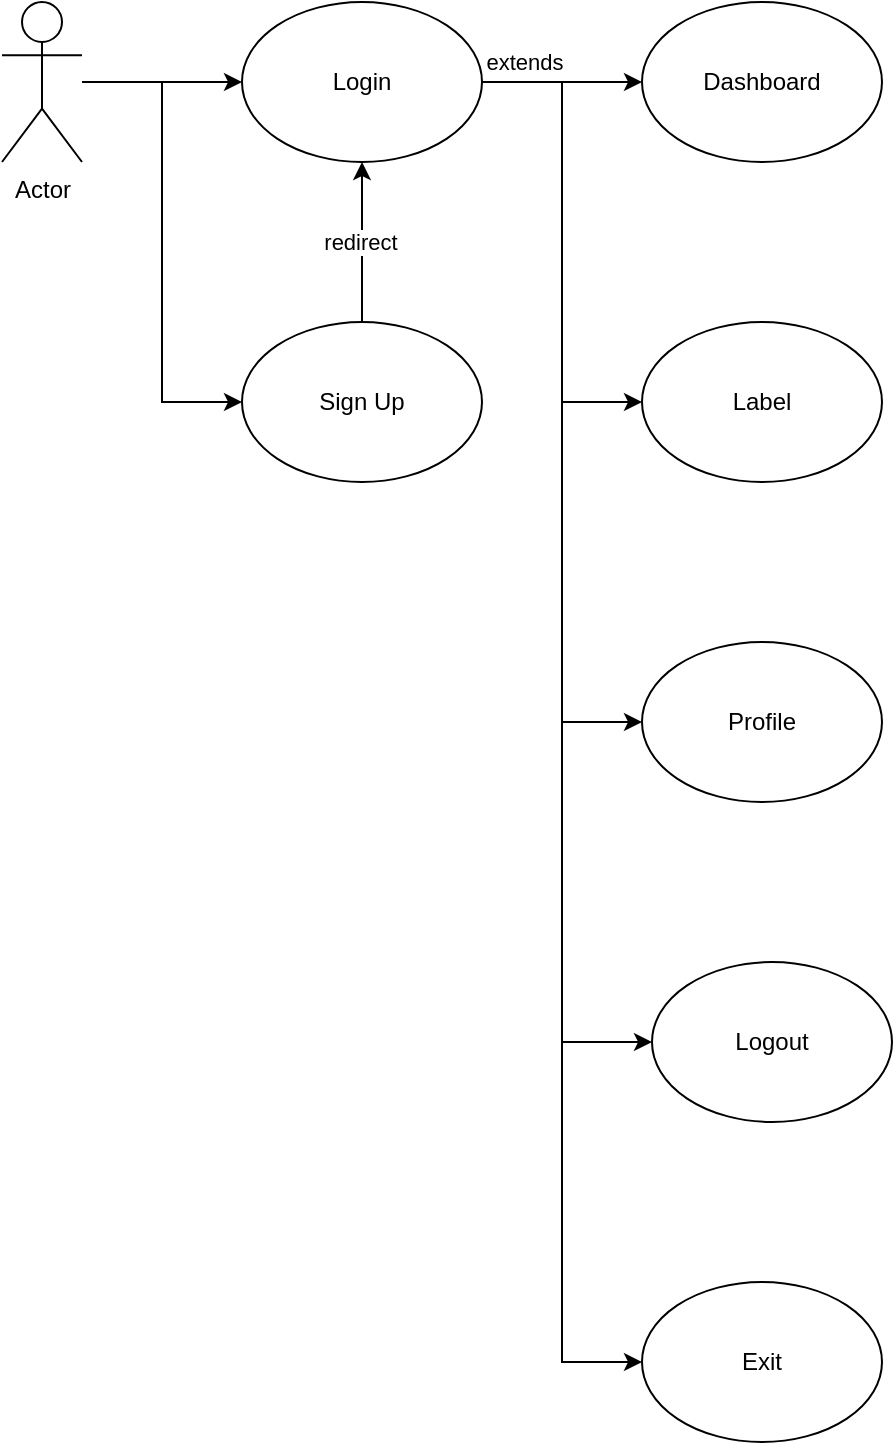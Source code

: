 <mxfile version="22.0.3" type="device" pages="4">
  <diagram name="Level 1" id="RJnkTJNVE6rl0LvCVGBv">
    <mxGraphModel dx="1249" dy="760" grid="1" gridSize="10" guides="1" tooltips="1" connect="1" arrows="1" fold="1" page="1" pageScale="1" pageWidth="850" pageHeight="1100" math="0" shadow="0">
      <root>
        <mxCell id="0" />
        <mxCell id="1" parent="0" />
        <mxCell id="hrA6BVT0Wm3Nj7Gz3lI6-11" style="edgeStyle=orthogonalEdgeStyle;rounded=0;orthogonalLoop=1;jettySize=auto;html=1;entryX=0;entryY=0.5;entryDx=0;entryDy=0;" parent="1" source="hrA6BVT0Wm3Nj7Gz3lI6-1" target="hrA6BVT0Wm3Nj7Gz3lI6-2" edge="1">
          <mxGeometry relative="1" as="geometry" />
        </mxCell>
        <mxCell id="hrA6BVT0Wm3Nj7Gz3lI6-12" style="edgeStyle=orthogonalEdgeStyle;rounded=0;orthogonalLoop=1;jettySize=auto;html=1;entryX=0;entryY=0.5;entryDx=0;entryDy=0;" parent="1" source="hrA6BVT0Wm3Nj7Gz3lI6-1" target="hrA6BVT0Wm3Nj7Gz3lI6-10" edge="1">
          <mxGeometry relative="1" as="geometry" />
        </mxCell>
        <mxCell id="hrA6BVT0Wm3Nj7Gz3lI6-1" value="Actor" style="shape=umlActor;verticalLabelPosition=bottom;verticalAlign=top;html=1;outlineConnect=0;" parent="1" vertex="1">
          <mxGeometry x="40" y="120" width="40" height="80" as="geometry" />
        </mxCell>
        <mxCell id="hrA6BVT0Wm3Nj7Gz3lI6-13" style="edgeStyle=orthogonalEdgeStyle;rounded=0;orthogonalLoop=1;jettySize=auto;html=1;entryX=0;entryY=0.5;entryDx=0;entryDy=0;" parent="1" source="hrA6BVT0Wm3Nj7Gz3lI6-2" target="hrA6BVT0Wm3Nj7Gz3lI6-3" edge="1">
          <mxGeometry relative="1" as="geometry" />
        </mxCell>
        <mxCell id="hrA6BVT0Wm3Nj7Gz3lI6-20" style="edgeStyle=orthogonalEdgeStyle;rounded=0;orthogonalLoop=1;jettySize=auto;html=1;entryX=0;entryY=0.5;entryDx=0;entryDy=0;" parent="1" source="hrA6BVT0Wm3Nj7Gz3lI6-2" target="hrA6BVT0Wm3Nj7Gz3lI6-7" edge="1">
          <mxGeometry relative="1" as="geometry" />
        </mxCell>
        <mxCell id="hrA6BVT0Wm3Nj7Gz3lI6-21" style="edgeStyle=orthogonalEdgeStyle;rounded=0;orthogonalLoop=1;jettySize=auto;html=1;entryX=0;entryY=0.5;entryDx=0;entryDy=0;" parent="1" source="hrA6BVT0Wm3Nj7Gz3lI6-2" target="hrA6BVT0Wm3Nj7Gz3lI6-17" edge="1">
          <mxGeometry relative="1" as="geometry" />
        </mxCell>
        <mxCell id="hrA6BVT0Wm3Nj7Gz3lI6-22" style="edgeStyle=orthogonalEdgeStyle;rounded=0;orthogonalLoop=1;jettySize=auto;html=1;entryX=0;entryY=0.5;entryDx=0;entryDy=0;" parent="1" source="hrA6BVT0Wm3Nj7Gz3lI6-2" target="hrA6BVT0Wm3Nj7Gz3lI6-18" edge="1">
          <mxGeometry relative="1" as="geometry">
            <Array as="points">
              <mxPoint x="320" y="160" />
              <mxPoint x="320" y="640" />
            </Array>
          </mxGeometry>
        </mxCell>
        <mxCell id="hrA6BVT0Wm3Nj7Gz3lI6-23" style="edgeStyle=orthogonalEdgeStyle;rounded=0;orthogonalLoop=1;jettySize=auto;html=1;entryX=0;entryY=0.5;entryDx=0;entryDy=0;" parent="1" source="hrA6BVT0Wm3Nj7Gz3lI6-2" target="hrA6BVT0Wm3Nj7Gz3lI6-19" edge="1">
          <mxGeometry relative="1" as="geometry">
            <Array as="points">
              <mxPoint x="320" y="160" />
              <mxPoint x="320" y="800" />
            </Array>
          </mxGeometry>
        </mxCell>
        <mxCell id="hrA6BVT0Wm3Nj7Gz3lI6-24" value="extends" style="edgeLabel;html=1;align=center;verticalAlign=middle;resizable=0;points=[];" parent="hrA6BVT0Wm3Nj7Gz3lI6-23" vertex="1" connectable="0">
          <mxGeometry x="-0.927" y="-2" relative="1" as="geometry">
            <mxPoint x="-6" y="-12" as="offset" />
          </mxGeometry>
        </mxCell>
        <mxCell id="hrA6BVT0Wm3Nj7Gz3lI6-2" value="Login" style="ellipse;whiteSpace=wrap;html=1;" parent="1" vertex="1">
          <mxGeometry x="160" y="120" width="120" height="80" as="geometry" />
        </mxCell>
        <mxCell id="hrA6BVT0Wm3Nj7Gz3lI6-3" value="Dashboard" style="ellipse;whiteSpace=wrap;html=1;" parent="1" vertex="1">
          <mxGeometry x="360" y="120" width="120" height="80" as="geometry" />
        </mxCell>
        <mxCell id="hrA6BVT0Wm3Nj7Gz3lI6-7" value="Label" style="ellipse;whiteSpace=wrap;html=1;" parent="1" vertex="1">
          <mxGeometry x="360" y="280" width="120" height="80" as="geometry" />
        </mxCell>
        <mxCell id="hrA6BVT0Wm3Nj7Gz3lI6-10" value="Sign Up" style="ellipse;whiteSpace=wrap;html=1;" parent="1" vertex="1">
          <mxGeometry x="160" y="280" width="120" height="80" as="geometry" />
        </mxCell>
        <mxCell id="hrA6BVT0Wm3Nj7Gz3lI6-17" value="Profile" style="ellipse;whiteSpace=wrap;html=1;" parent="1" vertex="1">
          <mxGeometry x="360" y="440" width="120" height="80" as="geometry" />
        </mxCell>
        <mxCell id="hrA6BVT0Wm3Nj7Gz3lI6-18" value="Logout" style="ellipse;whiteSpace=wrap;html=1;" parent="1" vertex="1">
          <mxGeometry x="365" y="600" width="120" height="80" as="geometry" />
        </mxCell>
        <mxCell id="hrA6BVT0Wm3Nj7Gz3lI6-19" value="Exit" style="ellipse;whiteSpace=wrap;html=1;" parent="1" vertex="1">
          <mxGeometry x="360" y="760" width="120" height="80" as="geometry" />
        </mxCell>
        <mxCell id="z2DSk1tISDYW_QDeB_m4-7" style="edgeStyle=orthogonalEdgeStyle;rounded=0;orthogonalLoop=1;jettySize=auto;html=1;entryX=0.5;entryY=1;entryDx=0;entryDy=0;exitX=0.5;exitY=0;exitDx=0;exitDy=0;" edge="1" parent="1" source="hrA6BVT0Wm3Nj7Gz3lI6-10" target="hrA6BVT0Wm3Nj7Gz3lI6-2">
          <mxGeometry relative="1" as="geometry">
            <mxPoint x="180" y="240" as="sourcePoint" />
            <mxPoint x="260" y="240" as="targetPoint" />
          </mxGeometry>
        </mxCell>
        <mxCell id="z2DSk1tISDYW_QDeB_m4-8" value="redirect" style="edgeLabel;html=1;align=center;verticalAlign=middle;resizable=0;points=[];fontSize=11;fontFamily=Helvetica;" vertex="1" connectable="0" parent="z2DSk1tISDYW_QDeB_m4-7">
          <mxGeometry x="0.015" y="1" relative="1" as="geometry">
            <mxPoint as="offset" />
          </mxGeometry>
        </mxCell>
      </root>
    </mxGraphModel>
  </diagram>
  <diagram id="1dtfPexzPMHqfpsV-NfT" name="Level 2 - Dashboard">
    <mxGraphModel dx="874" dy="532" grid="1" gridSize="10" guides="1" tooltips="1" connect="1" arrows="1" fold="1" page="1" pageScale="1" pageWidth="850" pageHeight="1100" background="none" math="0" shadow="0">
      <root>
        <mxCell id="0" />
        <mxCell id="1" parent="0" />
        <mxCell id="j1m6oCa14C-4Odih4mkw-4" style="edgeStyle=orthogonalEdgeStyle;rounded=0;orthogonalLoop=1;jettySize=auto;html=1;entryX=0;entryY=0.5;entryDx=0;entryDy=0;" parent="1" source="j1m6oCa14C-4Odih4mkw-1" target="j1m6oCa14C-4Odih4mkw-2" edge="1">
          <mxGeometry relative="1" as="geometry" />
        </mxCell>
        <mxCell id="j1m6oCa14C-4Odih4mkw-1" value="Actor" style="shape=umlActor;verticalLabelPosition=bottom;verticalAlign=top;html=1;outlineConnect=0;" parent="1" vertex="1">
          <mxGeometry x="40" y="40" width="40" height="80" as="geometry" />
        </mxCell>
        <mxCell id="j1m6oCa14C-4Odih4mkw-5" style="edgeStyle=orthogonalEdgeStyle;rounded=0;orthogonalLoop=1;jettySize=auto;html=1;entryX=0;entryY=0.5;entryDx=0;entryDy=0;" parent="1" source="j1m6oCa14C-4Odih4mkw-2" target="j1m6oCa14C-4Odih4mkw-3" edge="1">
          <mxGeometry relative="1" as="geometry" />
        </mxCell>
        <mxCell id="2SuPt4BTCoY3bLdi5SD_-3" value="extends" style="edgeLabel;html=1;align=center;verticalAlign=middle;resizable=0;points=[];spacing=2;fontSize=8;" parent="j1m6oCa14C-4Odih4mkw-5" vertex="1" connectable="0">
          <mxGeometry x="-0.35" y="-1" relative="1" as="geometry">
            <mxPoint x="-6" y="-11" as="offset" />
          </mxGeometry>
        </mxCell>
        <mxCell id="2SuPt4BTCoY3bLdi5SD_-5" value="extends" style="edgeLabel;html=1;align=center;verticalAlign=middle;resizable=0;points=[];spacing=2;rotation=90;" parent="j1m6oCa14C-4Odih4mkw-5" vertex="1" connectable="0">
          <mxGeometry x="-0.35" y="-1" relative="1" as="geometry">
            <mxPoint x="-76" y="69" as="offset" />
          </mxGeometry>
        </mxCell>
        <mxCell id="2SuPt4BTCoY3bLdi5SD_-6" value="redirect" style="edgeLabel;html=1;align=center;verticalAlign=middle;resizable=0;points=[];spacing=2;rotation=-90;" parent="j1m6oCa14C-4Odih4mkw-5" vertex="1" connectable="0">
          <mxGeometry x="-0.35" y="-1" relative="1" as="geometry">
            <mxPoint x="24" y="89" as="offset" />
          </mxGeometry>
        </mxCell>
        <mxCell id="2SuPt4BTCoY3bLdi5SD_-7" value="extends" style="edgeLabel;html=1;align=center;verticalAlign=middle;resizable=0;points=[];spacing=2;fontSize=8;" parent="j1m6oCa14C-4Odih4mkw-5" vertex="1" connectable="0">
          <mxGeometry x="-0.35" y="-1" relative="1" as="geometry">
            <mxPoint x="134" y="49" as="offset" />
          </mxGeometry>
        </mxCell>
        <mxCell id="2SuPt4BTCoY3bLdi5SD_-8" value="extends" style="edgeLabel;html=1;align=center;verticalAlign=middle;resizable=0;points=[];spacing=2;fontSize=8;" parent="j1m6oCa14C-4Odih4mkw-5" vertex="1" connectable="0">
          <mxGeometry x="-0.35" y="-1" relative="1" as="geometry">
            <mxPoint x="194" y="-11" as="offset" />
          </mxGeometry>
        </mxCell>
        <mxCell id="2SuPt4BTCoY3bLdi5SD_-9" value="extends" style="edgeLabel;html=1;align=center;verticalAlign=middle;resizable=0;points=[];spacing=2;fontSize=8;rotation=-90;" parent="j1m6oCa14C-4Odih4mkw-5" vertex="1" connectable="0">
          <mxGeometry x="-0.35" y="-1" relative="1" as="geometry">
            <mxPoint x="104" y="269" as="offset" />
          </mxGeometry>
        </mxCell>
        <mxCell id="2SuPt4BTCoY3bLdi5SD_-10" value="extends" style="edgeLabel;html=1;align=center;verticalAlign=middle;resizable=0;points=[];spacing=2;fontSize=8;rotation=-90;" parent="j1m6oCa14C-4Odih4mkw-5" vertex="1" connectable="0">
          <mxGeometry x="-0.35" y="-1" relative="1" as="geometry">
            <mxPoint x="284" y="269" as="offset" />
          </mxGeometry>
        </mxCell>
        <mxCell id="j1m6oCa14C-4Odih4mkw-23" style="edgeStyle=orthogonalEdgeStyle;rounded=0;orthogonalLoop=1;jettySize=auto;html=1;entryX=0.5;entryY=0;entryDx=0;entryDy=0;" parent="1" source="j1m6oCa14C-4Odih4mkw-2" target="j1m6oCa14C-4Odih4mkw-10" edge="1">
          <mxGeometry relative="1" as="geometry" />
        </mxCell>
        <mxCell id="j1m6oCa14C-4Odih4mkw-2" value="Login" style="ellipse;whiteSpace=wrap;html=1;" parent="1" vertex="1">
          <mxGeometry x="160" y="40" width="120" height="80" as="geometry" />
        </mxCell>
        <mxCell id="j1m6oCa14C-4Odih4mkw-19" style="edgeStyle=orthogonalEdgeStyle;rounded=0;orthogonalLoop=1;jettySize=auto;html=1;" parent="1" target="j1m6oCa14C-4Odih4mkw-7" edge="1">
          <mxGeometry relative="1" as="geometry">
            <mxPoint x="420" y="160" as="sourcePoint" />
          </mxGeometry>
        </mxCell>
        <mxCell id="Z_O545uHRXcbYXXSJko3-2" style="edgeStyle=orthogonalEdgeStyle;rounded=0;orthogonalLoop=1;jettySize=auto;html=1;entryX=0.5;entryY=0;entryDx=0;entryDy=0;" parent="1" source="j1m6oCa14C-4Odih4mkw-3" target="Z_O545uHRXcbYXXSJko3-1" edge="1">
          <mxGeometry relative="1" as="geometry" />
        </mxCell>
        <mxCell id="j1m6oCa14C-4Odih4mkw-3" value="Dashboard" style="ellipse;whiteSpace=wrap;html=1;" parent="1" vertex="1">
          <mxGeometry x="360" y="40" width="120" height="80" as="geometry" />
        </mxCell>
        <mxCell id="j1m6oCa14C-4Odih4mkw-24" style="edgeStyle=orthogonalEdgeStyle;rounded=0;orthogonalLoop=1;jettySize=auto;html=1;entryX=0.5;entryY=0;entryDx=0;entryDy=0;" parent="1" source="j1m6oCa14C-4Odih4mkw-6" target="j1m6oCa14C-4Odih4mkw-12" edge="1">
          <mxGeometry relative="1" as="geometry" />
        </mxCell>
        <mxCell id="j1m6oCa14C-4Odih4mkw-26" style="edgeStyle=orthogonalEdgeStyle;rounded=0;orthogonalLoop=1;jettySize=auto;html=1;entryX=0.5;entryY=0;entryDx=0;entryDy=0;" parent="1" target="j1m6oCa14C-4Odih4mkw-13" edge="1">
          <mxGeometry relative="1" as="geometry">
            <mxPoint x="420" y="320" as="sourcePoint" />
          </mxGeometry>
        </mxCell>
        <mxCell id="j1m6oCa14C-4Odih4mkw-6" value="My Notes" style="ellipse;whiteSpace=wrap;html=1;" parent="1" vertex="1">
          <mxGeometry x="360" y="200" width="120" height="80" as="geometry" />
        </mxCell>
        <mxCell id="j1m6oCa14C-4Odih4mkw-25" style="edgeStyle=orthogonalEdgeStyle;rounded=0;orthogonalLoop=1;jettySize=auto;html=1;entryX=0.5;entryY=0;entryDx=0;entryDy=0;" parent="1" source="j1m6oCa14C-4Odih4mkw-7" target="j1m6oCa14C-4Odih4mkw-13" edge="1">
          <mxGeometry relative="1" as="geometry" />
        </mxCell>
        <mxCell id="j1m6oCa14C-4Odih4mkw-27" style="edgeStyle=orthogonalEdgeStyle;rounded=0;orthogonalLoop=1;jettySize=auto;html=1;entryX=0.5;entryY=0;entryDx=0;entryDy=0;" parent="1" target="j1m6oCa14C-4Odih4mkw-12" edge="1">
          <mxGeometry relative="1" as="geometry">
            <mxPoint x="600" y="320" as="sourcePoint" />
          </mxGeometry>
        </mxCell>
        <mxCell id="j1m6oCa14C-4Odih4mkw-7" value="Favorited" style="ellipse;whiteSpace=wrap;html=1;" parent="1" vertex="1">
          <mxGeometry x="540" y="200" width="120" height="80" as="geometry" />
        </mxCell>
        <mxCell id="j1m6oCa14C-4Odih4mkw-21" style="edgeStyle=orthogonalEdgeStyle;rounded=0;orthogonalLoop=1;jettySize=auto;html=1;exitX=1;exitY=0.5;exitDx=0;exitDy=0;entryX=0;entryY=0.5;entryDx=0;entryDy=0;" parent="1" source="j1m6oCa14C-4Odih4mkw-10" target="j1m6oCa14C-4Odih4mkw-3" edge="1">
          <mxGeometry relative="1" as="geometry">
            <mxPoint x="180" y="240" as="sourcePoint" />
            <mxPoint x="320" y="80" as="targetPoint" />
          </mxGeometry>
        </mxCell>
        <mxCell id="j1m6oCa14C-4Odih4mkw-10" value="Add Note" style="ellipse;whiteSpace=wrap;html=1;" parent="1" vertex="1">
          <mxGeometry x="160" y="200" width="120" height="80" as="geometry" />
        </mxCell>
        <mxCell id="j1m6oCa14C-4Odih4mkw-12" value="Edit Note" style="ellipse;whiteSpace=wrap;html=1;" parent="1" vertex="1">
          <mxGeometry x="360" y="400" width="120" height="80" as="geometry" />
        </mxCell>
        <mxCell id="j1m6oCa14C-4Odih4mkw-13" value="Delete Note" style="ellipse;whiteSpace=wrap;html=1;" parent="1" vertex="1">
          <mxGeometry x="540" y="400" width="120" height="80" as="geometry" />
        </mxCell>
        <mxCell id="j1m6oCa14C-4Odih4mkw-17" style="edgeStyle=orthogonalEdgeStyle;rounded=0;orthogonalLoop=1;jettySize=auto;html=1;" parent="1" edge="1">
          <mxGeometry relative="1" as="geometry">
            <mxPoint x="420" y="120" as="sourcePoint" />
            <mxPoint x="420" y="200" as="targetPoint" />
          </mxGeometry>
        </mxCell>
        <mxCell id="Z_O545uHRXcbYXXSJko3-3" style="edgeStyle=orthogonalEdgeStyle;rounded=0;orthogonalLoop=1;jettySize=auto;html=1;exitX=0.5;exitY=1;exitDx=0;exitDy=0;" parent="1" source="Z_O545uHRXcbYXXSJko3-1" edge="1">
          <mxGeometry relative="1" as="geometry">
            <mxPoint x="600" y="400" as="targetPoint" />
            <Array as="points">
              <mxPoint x="770" y="320" />
              <mxPoint x="600" y="320" />
            </Array>
          </mxGeometry>
        </mxCell>
        <mxCell id="Z_O545uHRXcbYXXSJko3-1" value="[LABELS_NAME]" style="ellipse;whiteSpace=wrap;html=1;" parent="1" vertex="1">
          <mxGeometry x="700" y="200" width="140" height="80" as="geometry" />
        </mxCell>
        <mxCell id="5AKCdoUbod1hvrBQi-1W-1" value="My Notes, Favorited and [LABELS_NAME] have the same user interface" style="text;html=1;strokeColor=none;fillColor=none;align=center;verticalAlign=middle;whiteSpace=wrap;rounded=0;fontSize=20;" vertex="1" parent="1">
          <mxGeometry x="40" y="320" width="280" height="120" as="geometry" />
        </mxCell>
      </root>
    </mxGraphModel>
  </diagram>
  <diagram id="9ZL2k1PRpPnZaAVQZXhS" name="Level 2 - Label">
    <mxGraphModel dx="874" dy="532" grid="1" gridSize="10" guides="1" tooltips="1" connect="1" arrows="1" fold="1" page="1" pageScale="1" pageWidth="850" pageHeight="1100" math="0" shadow="0">
      <root>
        <mxCell id="0" />
        <mxCell id="1" parent="0" />
        <mxCell id="gvMkhpT4NLzfTEodWv-P-2" style="edgeStyle=orthogonalEdgeStyle;rounded=0;orthogonalLoop=1;jettySize=auto;html=1;" edge="1" parent="1" source="RotdIgKODlNE7ww3hAos-1" target="gvMkhpT4NLzfTEodWv-P-1">
          <mxGeometry relative="1" as="geometry" />
        </mxCell>
        <mxCell id="RotdIgKODlNE7ww3hAos-1" value="Actor" style="shape=umlActor;verticalLabelPosition=bottom;verticalAlign=top;html=1;outlineConnect=0;" vertex="1" parent="1">
          <mxGeometry x="40" y="40" width="40" height="80" as="geometry" />
        </mxCell>
        <mxCell id="gvMkhpT4NLzfTEodWv-P-4" style="edgeStyle=orthogonalEdgeStyle;rounded=0;orthogonalLoop=1;jettySize=auto;html=1;" edge="1" parent="1" source="gvMkhpT4NLzfTEodWv-P-1" target="gvMkhpT4NLzfTEodWv-P-3">
          <mxGeometry relative="1" as="geometry" />
        </mxCell>
        <mxCell id="gvMkhpT4NLzfTEodWv-P-6" style="edgeStyle=orthogonalEdgeStyle;rounded=0;orthogonalLoop=1;jettySize=auto;html=1;entryX=0;entryY=0.5;entryDx=0;entryDy=0;" edge="1" parent="1" source="gvMkhpT4NLzfTEodWv-P-1" target="gvMkhpT4NLzfTEodWv-P-5">
          <mxGeometry relative="1" as="geometry" />
        </mxCell>
        <mxCell id="gvMkhpT4NLzfTEodWv-P-1" value="Login" style="ellipse;whiteSpace=wrap;html=1;" vertex="1" parent="1">
          <mxGeometry x="160" y="40" width="120" height="80" as="geometry" />
        </mxCell>
        <mxCell id="gvMkhpT4NLzfTEodWv-P-9" style="edgeStyle=orthogonalEdgeStyle;rounded=0;orthogonalLoop=1;jettySize=auto;html=1;entryX=0;entryY=0.5;entryDx=0;entryDy=0;" edge="1" parent="1" source="gvMkhpT4NLzfTEodWv-P-3" target="gvMkhpT4NLzfTEodWv-P-7">
          <mxGeometry relative="1" as="geometry" />
        </mxCell>
        <mxCell id="gvMkhpT4NLzfTEodWv-P-10" style="edgeStyle=orthogonalEdgeStyle;rounded=0;orthogonalLoop=1;jettySize=auto;html=1;entryX=0;entryY=0.5;entryDx=0;entryDy=0;" edge="1" parent="1" source="gvMkhpT4NLzfTEodWv-P-3" target="gvMkhpT4NLzfTEodWv-P-8">
          <mxGeometry relative="1" as="geometry" />
        </mxCell>
        <mxCell id="gvMkhpT4NLzfTEodWv-P-3" value="All Label" style="ellipse;whiteSpace=wrap;html=1;" vertex="1" parent="1">
          <mxGeometry x="160" y="270" width="120" height="80" as="geometry" />
        </mxCell>
        <mxCell id="gvMkhpT4NLzfTEodWv-P-11" style="edgeStyle=orthogonalEdgeStyle;rounded=0;orthogonalLoop=1;jettySize=auto;html=1;" edge="1" parent="1" source="gvMkhpT4NLzfTEodWv-P-5" target="gvMkhpT4NLzfTEodWv-P-3">
          <mxGeometry relative="1" as="geometry">
            <Array as="points">
              <mxPoint x="460" y="160" />
              <mxPoint x="220" y="160" />
            </Array>
          </mxGeometry>
        </mxCell>
        <mxCell id="gvMkhpT4NLzfTEodWv-P-5" value="Add Label" style="ellipse;whiteSpace=wrap;html=1;" vertex="1" parent="1">
          <mxGeometry x="400" y="40" width="120" height="80" as="geometry" />
        </mxCell>
        <mxCell id="gvMkhpT4NLzfTEodWv-P-7" value="Edit Label" style="ellipse;whiteSpace=wrap;html=1;" vertex="1" parent="1">
          <mxGeometry x="400" y="200" width="120" height="80" as="geometry" />
        </mxCell>
        <mxCell id="gvMkhpT4NLzfTEodWv-P-8" value="Delete Label" style="ellipse;whiteSpace=wrap;html=1;" vertex="1" parent="1">
          <mxGeometry x="400" y="360" width="120" height="80" as="geometry" />
        </mxCell>
      </root>
    </mxGraphModel>
  </diagram>
  <diagram id="G2kWtyvj4Z3pJvGzNQ9-" name="Level 2 - Profile">
    <mxGraphModel dx="874" dy="532" grid="1" gridSize="10" guides="1" tooltips="1" connect="1" arrows="1" fold="1" page="1" pageScale="1" pageWidth="850" pageHeight="1100" math="0" shadow="0">
      <root>
        <mxCell id="0" />
        <mxCell id="1" parent="0" />
        <mxCell id="cA5NEqv4gGNFVfYD_iCp-3" style="edgeStyle=orthogonalEdgeStyle;rounded=0;orthogonalLoop=1;jettySize=auto;html=1;entryX=0;entryY=0.5;entryDx=0;entryDy=0;" edge="1" parent="1" source="cA5NEqv4gGNFVfYD_iCp-1" target="cA5NEqv4gGNFVfYD_iCp-2">
          <mxGeometry relative="1" as="geometry" />
        </mxCell>
        <mxCell id="cA5NEqv4gGNFVfYD_iCp-1" value="Actor" style="shape=umlActor;verticalLabelPosition=bottom;verticalAlign=top;html=1;outlineConnect=0;" vertex="1" parent="1">
          <mxGeometry x="40" y="40" width="40" height="80" as="geometry" />
        </mxCell>
        <mxCell id="cA5NEqv4gGNFVfYD_iCp-6" style="edgeStyle=orthogonalEdgeStyle;rounded=0;orthogonalLoop=1;jettySize=auto;html=1;entryX=0;entryY=0.5;entryDx=0;entryDy=0;" edge="1" parent="1" source="cA5NEqv4gGNFVfYD_iCp-2" target="cA5NEqv4gGNFVfYD_iCp-4">
          <mxGeometry relative="1" as="geometry" />
        </mxCell>
        <mxCell id="cA5NEqv4gGNFVfYD_iCp-2" value="Login" style="ellipse;whiteSpace=wrap;html=1;" vertex="1" parent="1">
          <mxGeometry x="160" y="40" width="120" height="80" as="geometry" />
        </mxCell>
        <mxCell id="cA5NEqv4gGNFVfYD_iCp-7" style="edgeStyle=orthogonalEdgeStyle;rounded=0;orthogonalLoop=1;jettySize=auto;html=1;entryX=0;entryY=0.5;entryDx=0;entryDy=0;" edge="1" parent="1" source="cA5NEqv4gGNFVfYD_iCp-4" target="cA5NEqv4gGNFVfYD_iCp-5">
          <mxGeometry relative="1" as="geometry" />
        </mxCell>
        <mxCell id="cA5NEqv4gGNFVfYD_iCp-4" value="Profile" style="ellipse;whiteSpace=wrap;html=1;" vertex="1" parent="1">
          <mxGeometry x="360" y="40" width="120" height="80" as="geometry" />
        </mxCell>
        <mxCell id="cA5NEqv4gGNFVfYD_iCp-5" value="Update Profile" style="ellipse;whiteSpace=wrap;html=1;" vertex="1" parent="1">
          <mxGeometry x="560" y="40" width="120" height="80" as="geometry" />
        </mxCell>
      </root>
    </mxGraphModel>
  </diagram>
</mxfile>
